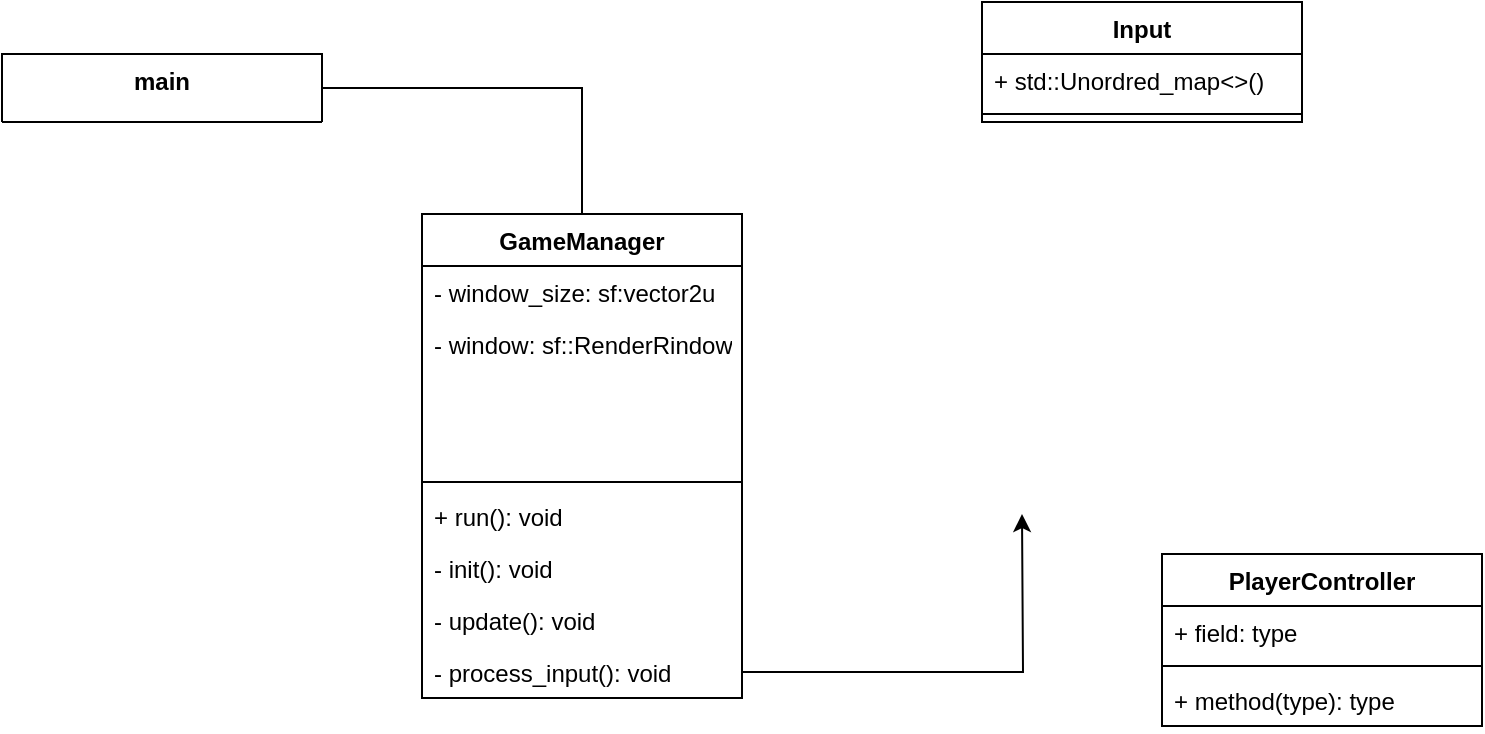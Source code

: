 <mxfile version="21.6.8" type="device">
  <diagram id="C5RBs43oDa-KdzZeNtuy" name="Page-1">
    <mxGraphModel dx="779" dy="1713" grid="1" gridSize="10" guides="1" tooltips="1" connect="1" arrows="1" fold="1" page="1" pageScale="1" pageWidth="827" pageHeight="1169" math="0" shadow="0">
      <root>
        <mxCell id="WIyWlLk6GJQsqaUBKTNV-0" />
        <mxCell id="WIyWlLk6GJQsqaUBKTNV-1" parent="WIyWlLk6GJQsqaUBKTNV-0" />
        <mxCell id="Zr3YV9-SOkKFC5Auc83V-12" style="edgeStyle=orthogonalEdgeStyle;rounded=0;orthogonalLoop=1;jettySize=auto;html=1;entryX=0.5;entryY=0;entryDx=0;entryDy=0;endArrow=none;endFill=0;" edge="1" parent="WIyWlLk6GJQsqaUBKTNV-1" source="Zr3YV9-SOkKFC5Auc83V-4" target="Zr3YV9-SOkKFC5Auc83V-14">
          <mxGeometry relative="1" as="geometry">
            <mxPoint x="348" y="-158" as="targetPoint" />
          </mxGeometry>
        </mxCell>
        <mxCell id="Zr3YV9-SOkKFC5Auc83V-4" value="main" style="swimlane;fontStyle=1;align=center;verticalAlign=top;childLayout=stackLayout;horizontal=1;startSize=34;horizontalStack=0;resizeParent=1;resizeParentMax=0;resizeLast=0;collapsible=1;marginBottom=0;whiteSpace=wrap;html=1;" vertex="1" parent="WIyWlLk6GJQsqaUBKTNV-1">
          <mxGeometry x="70" y="-200" width="160" height="34" as="geometry" />
        </mxCell>
        <mxCell id="Zr3YV9-SOkKFC5Auc83V-14" value="GameManager&lt;br&gt;" style="swimlane;fontStyle=1;align=center;verticalAlign=top;childLayout=stackLayout;horizontal=1;startSize=26;horizontalStack=0;resizeParent=1;resizeParentMax=0;resizeLast=0;collapsible=1;marginBottom=0;whiteSpace=wrap;html=1;" vertex="1" parent="WIyWlLk6GJQsqaUBKTNV-1">
          <mxGeometry x="280" y="-120" width="160" height="242" as="geometry" />
        </mxCell>
        <mxCell id="Zr3YV9-SOkKFC5Auc83V-15" value="- window_size: sf:vector2u" style="text;strokeColor=none;fillColor=none;align=left;verticalAlign=top;spacingLeft=4;spacingRight=4;overflow=hidden;rotatable=0;points=[[0,0.5],[1,0.5]];portConstraint=eastwest;whiteSpace=wrap;html=1;" vertex="1" parent="Zr3YV9-SOkKFC5Auc83V-14">
          <mxGeometry y="26" width="160" height="26" as="geometry" />
        </mxCell>
        <mxCell id="Zr3YV9-SOkKFC5Auc83V-24" value="- window: sf::RenderRindow" style="text;strokeColor=none;fillColor=none;align=left;verticalAlign=top;spacingLeft=4;spacingRight=4;overflow=hidden;rotatable=0;points=[[0,0.5],[1,0.5]];portConstraint=eastwest;whiteSpace=wrap;html=1;" vertex="1" parent="Zr3YV9-SOkKFC5Auc83V-14">
          <mxGeometry y="52" width="160" height="26" as="geometry" />
        </mxCell>
        <mxCell id="Zr3YV9-SOkKFC5Auc83V-23" style="text;strokeColor=none;fillColor=none;align=left;verticalAlign=top;spacingLeft=4;spacingRight=4;overflow=hidden;rotatable=0;points=[[0,0.5],[1,0.5]];portConstraint=eastwest;whiteSpace=wrap;html=1;" vertex="1" parent="Zr3YV9-SOkKFC5Auc83V-14">
          <mxGeometry y="78" width="160" height="26" as="geometry" />
        </mxCell>
        <mxCell id="Zr3YV9-SOkKFC5Auc83V-22" style="text;strokeColor=none;fillColor=none;align=left;verticalAlign=top;spacingLeft=4;spacingRight=4;overflow=hidden;rotatable=0;points=[[0,0.5],[1,0.5]];portConstraint=eastwest;whiteSpace=wrap;html=1;" vertex="1" parent="Zr3YV9-SOkKFC5Auc83V-14">
          <mxGeometry y="104" width="160" height="26" as="geometry" />
        </mxCell>
        <mxCell id="Zr3YV9-SOkKFC5Auc83V-16" value="" style="line;strokeWidth=1;fillColor=none;align=left;verticalAlign=middle;spacingTop=-1;spacingLeft=3;spacingRight=3;rotatable=0;labelPosition=right;points=[];portConstraint=eastwest;strokeColor=inherit;" vertex="1" parent="Zr3YV9-SOkKFC5Auc83V-14">
          <mxGeometry y="130" width="160" height="8" as="geometry" />
        </mxCell>
        <mxCell id="Zr3YV9-SOkKFC5Auc83V-18" value="+ run(): void" style="text;strokeColor=none;fillColor=none;align=left;verticalAlign=top;spacingLeft=4;spacingRight=4;overflow=hidden;rotatable=0;points=[[0,0.5],[1,0.5]];portConstraint=eastwest;whiteSpace=wrap;html=1;" vertex="1" parent="Zr3YV9-SOkKFC5Auc83V-14">
          <mxGeometry y="138" width="160" height="26" as="geometry" />
        </mxCell>
        <mxCell id="Zr3YV9-SOkKFC5Auc83V-21" value="- init(): void" style="text;strokeColor=none;fillColor=none;align=left;verticalAlign=top;spacingLeft=4;spacingRight=4;overflow=hidden;rotatable=0;points=[[0,0.5],[1,0.5]];portConstraint=eastwest;whiteSpace=wrap;html=1;" vertex="1" parent="Zr3YV9-SOkKFC5Auc83V-14">
          <mxGeometry y="164" width="160" height="26" as="geometry" />
        </mxCell>
        <mxCell id="Zr3YV9-SOkKFC5Auc83V-19" value="- update(): void" style="text;strokeColor=none;fillColor=none;align=left;verticalAlign=top;spacingLeft=4;spacingRight=4;overflow=hidden;rotatable=0;points=[[0,0.5],[1,0.5]];portConstraint=eastwest;whiteSpace=wrap;html=1;" vertex="1" parent="Zr3YV9-SOkKFC5Auc83V-14">
          <mxGeometry y="190" width="160" height="26" as="geometry" />
        </mxCell>
        <mxCell id="Zr3YV9-SOkKFC5Auc83V-25" style="edgeStyle=orthogonalEdgeStyle;rounded=0;orthogonalLoop=1;jettySize=auto;html=1;" edge="1" parent="Zr3YV9-SOkKFC5Auc83V-14" source="Zr3YV9-SOkKFC5Auc83V-20">
          <mxGeometry relative="1" as="geometry">
            <mxPoint x="300" y="150" as="targetPoint" />
          </mxGeometry>
        </mxCell>
        <mxCell id="Zr3YV9-SOkKFC5Auc83V-20" value="- process_input(): void" style="text;strokeColor=none;fillColor=none;align=left;verticalAlign=top;spacingLeft=4;spacingRight=4;overflow=hidden;rotatable=0;points=[[0,0.5],[1,0.5]];portConstraint=eastwest;whiteSpace=wrap;html=1;" vertex="1" parent="Zr3YV9-SOkKFC5Auc83V-14">
          <mxGeometry y="216" width="160" height="26" as="geometry" />
        </mxCell>
        <mxCell id="Zr3YV9-SOkKFC5Auc83V-26" value="Input" style="swimlane;fontStyle=1;align=center;verticalAlign=top;childLayout=stackLayout;horizontal=1;startSize=26;horizontalStack=0;resizeParent=1;resizeParentMax=0;resizeLast=0;collapsible=1;marginBottom=0;whiteSpace=wrap;html=1;" vertex="1" parent="WIyWlLk6GJQsqaUBKTNV-1">
          <mxGeometry x="560" y="-226" width="160" height="60" as="geometry" />
        </mxCell>
        <mxCell id="Zr3YV9-SOkKFC5Auc83V-27" value="+ std::Unordred_map&amp;lt;&amp;gt;()" style="text;strokeColor=none;fillColor=none;align=left;verticalAlign=top;spacingLeft=4;spacingRight=4;overflow=hidden;rotatable=0;points=[[0,0.5],[1,0.5]];portConstraint=eastwest;whiteSpace=wrap;html=1;" vertex="1" parent="Zr3YV9-SOkKFC5Auc83V-26">
          <mxGeometry y="26" width="160" height="26" as="geometry" />
        </mxCell>
        <mxCell id="Zr3YV9-SOkKFC5Auc83V-28" value="" style="line;strokeWidth=1;fillColor=none;align=left;verticalAlign=middle;spacingTop=-1;spacingLeft=3;spacingRight=3;rotatable=0;labelPosition=right;points=[];portConstraint=eastwest;strokeColor=inherit;" vertex="1" parent="Zr3YV9-SOkKFC5Auc83V-26">
          <mxGeometry y="52" width="160" height="8" as="geometry" />
        </mxCell>
        <mxCell id="Zr3YV9-SOkKFC5Auc83V-30" value="PlayerController" style="swimlane;fontStyle=1;align=center;verticalAlign=top;childLayout=stackLayout;horizontal=1;startSize=26;horizontalStack=0;resizeParent=1;resizeParentMax=0;resizeLast=0;collapsible=1;marginBottom=0;whiteSpace=wrap;html=1;" vertex="1" parent="WIyWlLk6GJQsqaUBKTNV-1">
          <mxGeometry x="650" y="50" width="160" height="86" as="geometry" />
        </mxCell>
        <mxCell id="Zr3YV9-SOkKFC5Auc83V-31" value="+ field: type" style="text;strokeColor=none;fillColor=none;align=left;verticalAlign=top;spacingLeft=4;spacingRight=4;overflow=hidden;rotatable=0;points=[[0,0.5],[1,0.5]];portConstraint=eastwest;whiteSpace=wrap;html=1;" vertex="1" parent="Zr3YV9-SOkKFC5Auc83V-30">
          <mxGeometry y="26" width="160" height="26" as="geometry" />
        </mxCell>
        <mxCell id="Zr3YV9-SOkKFC5Auc83V-32" value="" style="line;strokeWidth=1;fillColor=none;align=left;verticalAlign=middle;spacingTop=-1;spacingLeft=3;spacingRight=3;rotatable=0;labelPosition=right;points=[];portConstraint=eastwest;strokeColor=inherit;" vertex="1" parent="Zr3YV9-SOkKFC5Auc83V-30">
          <mxGeometry y="52" width="160" height="8" as="geometry" />
        </mxCell>
        <mxCell id="Zr3YV9-SOkKFC5Auc83V-33" value="+ method(type): type" style="text;strokeColor=none;fillColor=none;align=left;verticalAlign=top;spacingLeft=4;spacingRight=4;overflow=hidden;rotatable=0;points=[[0,0.5],[1,0.5]];portConstraint=eastwest;whiteSpace=wrap;html=1;" vertex="1" parent="Zr3YV9-SOkKFC5Auc83V-30">
          <mxGeometry y="60" width="160" height="26" as="geometry" />
        </mxCell>
      </root>
    </mxGraphModel>
  </diagram>
</mxfile>
